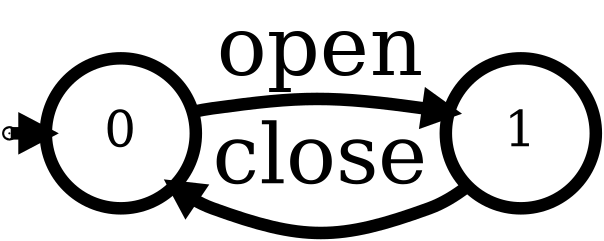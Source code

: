 digraph G {
  graph [rankdir="LR" ranksep=0];
  node [fontsize=24 penwidth=6 shape="circle" style="filled" height="1.0" width="1.0" fixedsize="true" fillcolor="white"];
  edge [fontsize=40 penwidth=6]
  zz [height="0" width="0" fixedsize="true" label="" fillcolor="black"];
  0 [color="black" fillcolor="white" shape="circle" style="filled"];
  1 [color="black" fillcolor="white" shape="circle" style="filled"];
  zz -> 0 [label=""];
  0 -> 1 [label="open"];
  1 -> 0 [label="close"];
}
